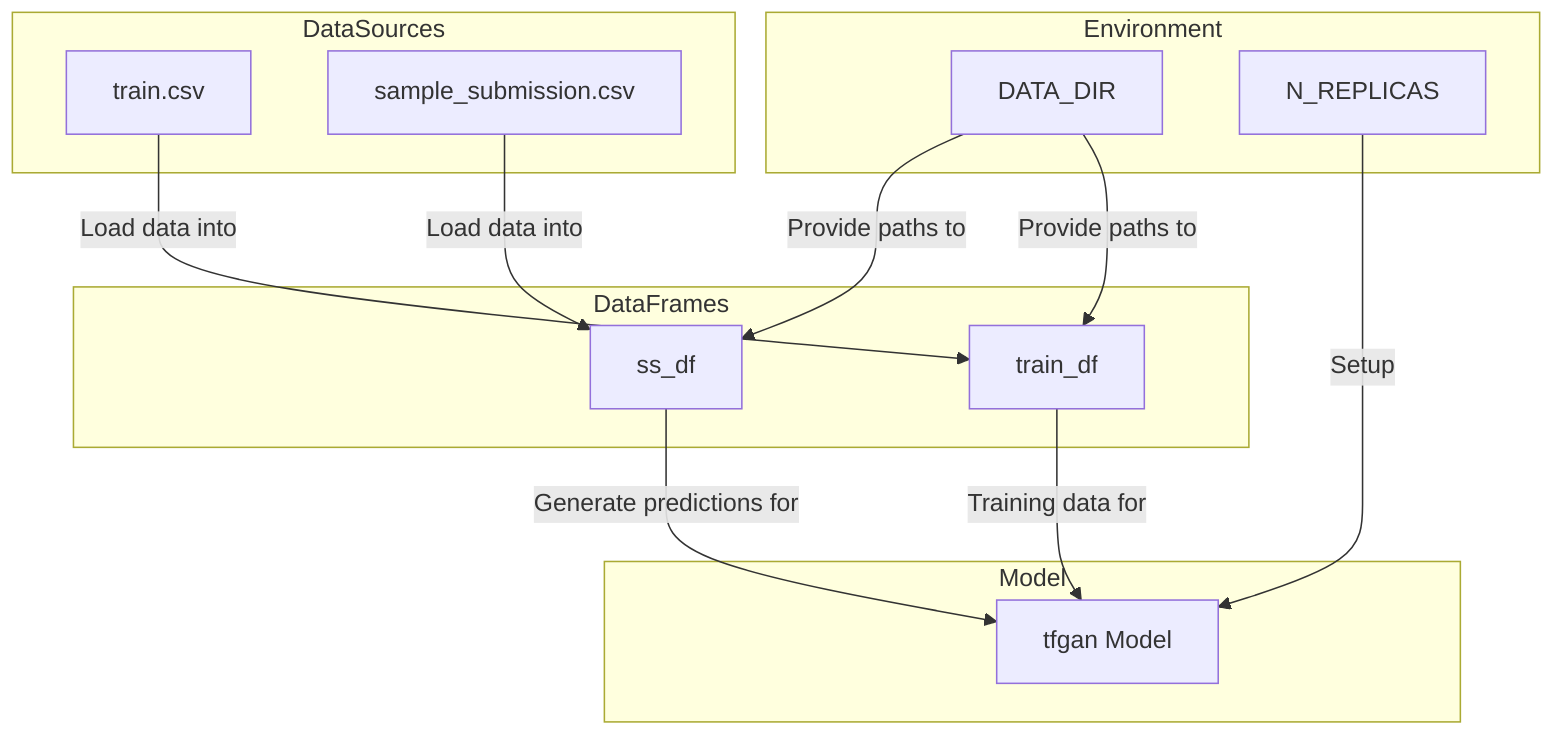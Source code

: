flowchart TD
    %% Data Sources
    subgraph DataSources
        A["train.csv"]
        B["sample_submission.csv"]
    end

    %% Data Frames
    subgraph DataFrames
        C["train_df"]
        D["ss_df"]
    end

    %% Environment Setup
    subgraph Environment
        E["DATA_DIR"]
        F["N_REPLICAS"]
    end

    %% Nodes description
    %% A: Contains training data with digit IDs and paths to the corresponding images
    %% B: Sample submission file with digit IDs for prediction
    %% C: DataFrame containing training data, including image file paths
    %% D: DataFrame containing sample submission data with image file paths
    %% E: Path to the dataset directory in Google Cloud Storage or local for accessing images
    %% F: Number of replicas for TPU distribution strategy

    %% Model
    subgraph Model
        G["tfgan Model"]
    end

    %% Model description
    %% G: TensorFlow GAN model used to predict digit sums

    %% Data Flow
    A -->|"Load data into"| C
    B -->|"Load data into"| D
    E -->|"Provide paths to"| C
    E -->|"Provide paths to"| D
    F -->|"Setup"| G
    C -->|"Training data for"| G
    D -->|"Generate predictions for"| G